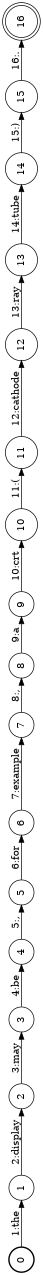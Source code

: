 digraph FST {
rankdir = LR;
size = "8.5,11";
label = "";
center = 1;
orientation = Landscape;
ranksep = "0.4";
nodesep = "0.25";
0 [label = "0", shape = circle, style = bold, fontsize = 14]
	0 -> 1 [label = "1:the", fontsize = 14];
1 [label = "1", shape = circle, style = solid, fontsize = 14]
	1 -> 2 [label = "2:display", fontsize = 14];
2 [label = "2", shape = circle, style = solid, fontsize = 14]
	2 -> 3 [label = "3:may", fontsize = 14];
3 [label = "3", shape = circle, style = solid, fontsize = 14]
	3 -> 4 [label = "4:be", fontsize = 14];
4 [label = "4", shape = circle, style = solid, fontsize = 14]
	4 -> 5 [label = "5:,", fontsize = 14];
5 [label = "5", shape = circle, style = solid, fontsize = 14]
	5 -> 6 [label = "6:for", fontsize = 14];
6 [label = "6", shape = circle, style = solid, fontsize = 14]
	6 -> 7 [label = "7:example", fontsize = 14];
7 [label = "7", shape = circle, style = solid, fontsize = 14]
	7 -> 8 [label = "8:,", fontsize = 14];
8 [label = "8", shape = circle, style = solid, fontsize = 14]
	8 -> 9 [label = "9:a", fontsize = 14];
9 [label = "9", shape = circle, style = solid, fontsize = 14]
	9 -> 10 [label = "10:crt", fontsize = 14];
10 [label = "10", shape = circle, style = solid, fontsize = 14]
	10 -> 11 [label = "11:(", fontsize = 14];
11 [label = "11", shape = circle, style = solid, fontsize = 14]
	11 -> 12 [label = "12:cathode", fontsize = 14];
12 [label = "12", shape = circle, style = solid, fontsize = 14]
	12 -> 13 [label = "13:ray", fontsize = 14];
13 [label = "13", shape = circle, style = solid, fontsize = 14]
	13 -> 14 [label = "14:tube", fontsize = 14];
14 [label = "14", shape = circle, style = solid, fontsize = 14]
	14 -> 15 [label = "15:)", fontsize = 14];
15 [label = "15", shape = circle, style = solid, fontsize = 14]
	15 -> 16 [label = "16:.", fontsize = 14];
16 [label = "16", shape = doublecircle, style = solid, fontsize = 14]
}

